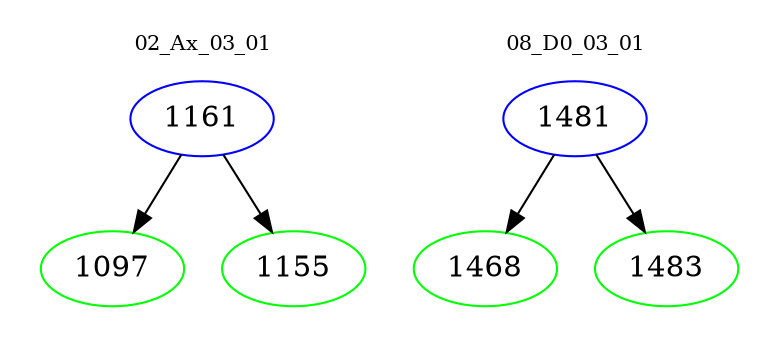 digraph{
subgraph cluster_0 {
color = white
label = "02_Ax_03_01";
fontsize=10;
T0_1161 [label="1161", color="blue"]
T0_1161 -> T0_1097 [color="black"]
T0_1097 [label="1097", color="green"]
T0_1161 -> T0_1155 [color="black"]
T0_1155 [label="1155", color="green"]
}
subgraph cluster_1 {
color = white
label = "08_D0_03_01";
fontsize=10;
T1_1481 [label="1481", color="blue"]
T1_1481 -> T1_1468 [color="black"]
T1_1468 [label="1468", color="green"]
T1_1481 -> T1_1483 [color="black"]
T1_1483 [label="1483", color="green"]
}
}
